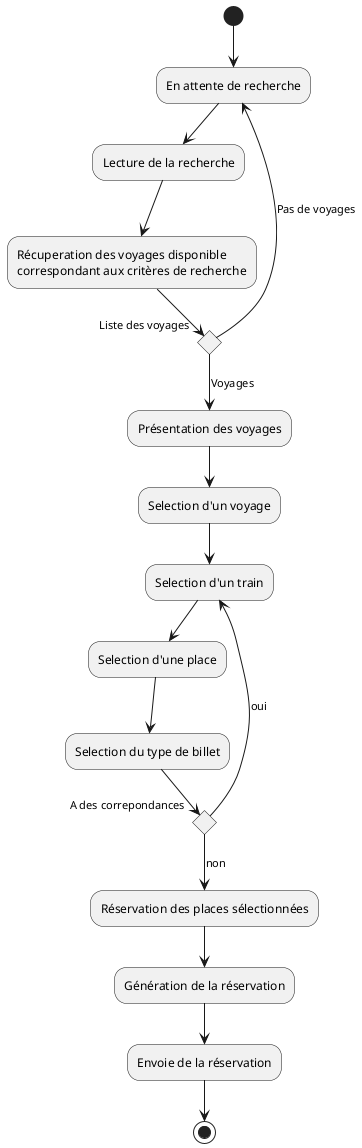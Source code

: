 @startuml activite

(*) --> En attente de recherche
--> Lecture de la recherche
--> Récuperation des voyages disponible\ncorrespondant aux critères de recherche
if "Liste des voyages" then
--> [Pas de voyages]En attente de recherche
else
--> [Voyages]Présentation des voyages
endif
--> Selection d'un voyage
--> Selection d'un train
--> Selection d'une place
--> Selection du type de billet
if "A des correpondances" then
--> [oui]Selection d'un train
else
--> [non]Réservation des places sélectionnées
endif
--> Génération de la réservation
--> Envoie de la réservation
--> (*)
@enduml